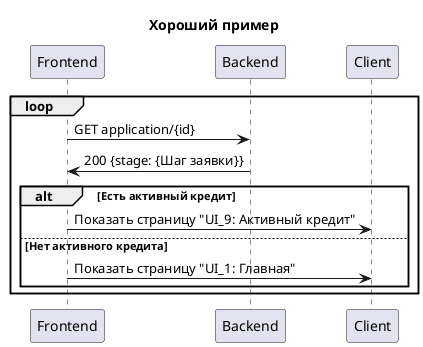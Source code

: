
'хороший пример
@startuml Хороший пример

title Хороший пример

participant Frontend
participant Backend

loop
    Frontend -> Backend: GET application/{id}
    Backend -> Frontend: 200 {stage: {Шаг заявки}}

    alt Есть активный кредит
        Frontend -> Client: Показать страницу "UI_9: Активный кредит"
    else Нет активного кредита
        Frontend -> Client: Показать страницу "UI_1: Главная"
    end
end

@enduml


'плохой пример
@startuml Плохой пример
participant Frontend
participant Backend
loop
    Frontend -> Backend: GET application/{id}
    Backend -> Frontend: 200 {stage: {Шаг заявки}}
    alt Есть активный кредит
        Frontend -> Client: Показать страницу "UI_9: Активный кредит"
    else Нет активного кредита
        Frontend -> Client: Показать страницу "UI_1: Главная"
    end
end
@enduml



